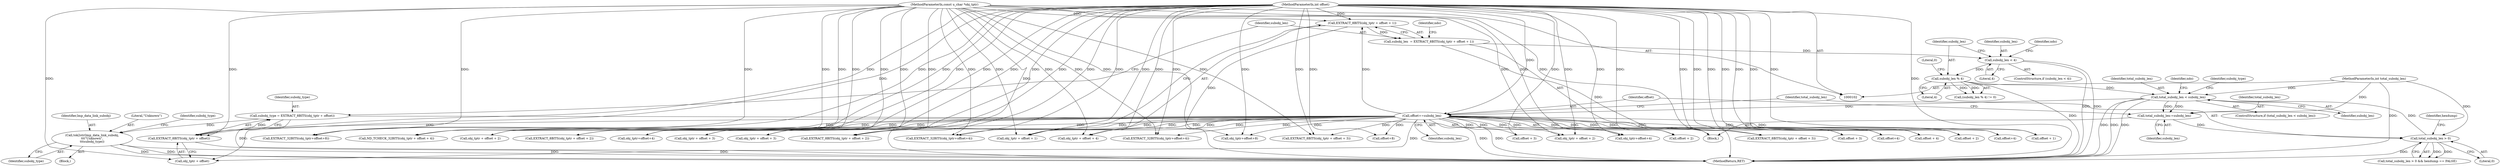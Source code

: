 digraph "0_tcpdump_d97e94223720684c6aa740ff219e0d19426c2220_0@integer" {
"1000124" [label="(Call,subobj_type = EXTRACT_8BITS(obj_tptr + offset))"];
"1000126" [label="(Call,EXTRACT_8BITS(obj_tptr + offset))"];
"1000104" [label="(MethodParameterIn,const u_char *obj_tptr)"];
"1000301" [label="(Call,offset+=subobj_len)"];
"1000174" [label="(Call,total_subobj_len < subobj_len)"];
"1000117" [label="(Call,total_subobj_len > 0)"];
"1000298" [label="(Call,total_subobj_len-=subobj_len)"];
"1000105" [label="(MethodParameterIn,int total_subobj_len)"];
"1000163" [label="(Call,subobj_len % 4)"];
"1000152" [label="(Call,subobj_len < 4)"];
"1000130" [label="(Call,subobj_len  = EXTRACT_8BITS(obj_tptr + offset + 1))"];
"1000132" [label="(Call,EXTRACT_8BITS(obj_tptr + offset + 1))"];
"1000106" [label="(MethodParameterIn,int offset)"];
"1000144" [label="(Call,tok2str(lmp_data_link_subobj,\n\t\t\t\"Unknown\",\n\t\t\tsubobj_type))"];
"1000205" [label="(Call,offset + 2)"];
"1000154" [label="(Literal,4)"];
"1000135" [label="(Call,offset + 1)"];
"1000220" [label="(Call,offset + 3)"];
"1000287" [label="(Call,obj_tptr+offset+4)"];
"1000217" [label="(Call,EXTRACT_8BITS(obj_tptr + offset + 3))"];
"1000261" [label="(Call,EXTRACT_32BITS(obj_tptr+offset+8))"];
"1000175" [label="(Identifier,total_subobj_len)"];
"1000176" [label="(Identifier,subobj_len)"];
"1000117" [label="(Call,total_subobj_len > 0)"];
"1000229" [label="(Call,ND_TCHECK_32BITS(obj_tptr + offset + 4))"];
"1000163" [label="(Call,subobj_len % 4)"];
"1000203" [label="(Call,obj_tptr + offset + 2)"];
"1000196" [label="(Call,EXTRACT_8BITS(obj_tptr + offset + 2))"];
"1000119" [label="(Literal,0)"];
"1000149" [label="(Identifier,subobj_type)"];
"1000302" [label="(Identifier,offset)"];
"1000301" [label="(Call,offset+=subobj_len)"];
"1000224" [label="(Call,obj_tptr + offset + 3)"];
"1000226" [label="(Call,offset + 3)"];
"1000218" [label="(Call,obj_tptr + offset + 3)"];
"1000174" [label="(Call,total_subobj_len < subobj_len)"];
"1000298" [label="(Call,total_subobj_len-=subobj_len)"];
"1000166" [label="(Literal,0)"];
"1000152" [label="(Call,subobj_len < 4)"];
"1000140" [label="(Identifier,ndo)"];
"1000202" [label="(Call,EXTRACT_8BITS(obj_tptr + offset + 2))"];
"1000239" [label="(Call,EXTRACT_32BITS(obj_tptr+offset+4))"];
"1000162" [label="(Call,(subobj_len % 4) != 0)"];
"1000145" [label="(Identifier,lmp_data_link_subobj)"];
"1000262" [label="(Call,obj_tptr+offset+8)"];
"1000240" [label="(Call,obj_tptr+offset+4)"];
"1000180" [label="(Identifier,ndo)"];
"1000299" [label="(Identifier,total_subobj_len)"];
"1000151" [label="(ControlStructure,if (subobj_len < 4))"];
"1000125" [label="(Identifier,subobj_type)"];
"1000131" [label="(Identifier,subobj_len)"];
"1000104" [label="(MethodParameterIn,const u_char *obj_tptr)"];
"1000144" [label="(Call,tok2str(lmp_data_link_subobj,\n\t\t\t\"Unknown\",\n\t\t\tsubobj_type))"];
"1000242" [label="(Call,offset+4)"];
"1000153" [label="(Identifier,subobj_len)"];
"1000143" [label="(Block,)"];
"1000289" [label="(Call,offset+4)"];
"1000116" [label="(Call,total_subobj_len > 0 && hexdump == FALSE)"];
"1000264" [label="(Call,offset+8)"];
"1000232" [label="(Call,offset + 4)"];
"1000173" [label="(ControlStructure,if (total_subobj_len < subobj_len))"];
"1000164" [label="(Identifier,subobj_len)"];
"1000127" [label="(Call,obj_tptr + offset)"];
"1000132" [label="(Call,EXTRACT_8BITS(obj_tptr + offset + 1))"];
"1000118" [label="(Identifier,total_subobj_len)"];
"1000165" [label="(Literal,4)"];
"1000199" [label="(Call,offset + 2)"];
"1000146" [label="(Literal,\"Unknown\")"];
"1000310" [label="(MethodReturn,RET)"];
"1000121" [label="(Identifier,hexdump)"];
"1000106" [label="(MethodParameterIn,int offset)"];
"1000230" [label="(Call,obj_tptr + offset + 4)"];
"1000286" [label="(Call,EXTRACT_32BITS(obj_tptr+offset+4))"];
"1000303" [label="(Identifier,subobj_len)"];
"1000105" [label="(MethodParameterIn,int total_subobj_len)"];
"1000123" [label="(Block,)"];
"1000133" [label="(Call,obj_tptr + offset + 1)"];
"1000184" [label="(Identifier,subobj_type)"];
"1000223" [label="(Call,EXTRACT_8BITS(obj_tptr + offset + 3))"];
"1000158" [label="(Identifier,ndo)"];
"1000124" [label="(Call,subobj_type = EXTRACT_8BITS(obj_tptr + offset))"];
"1000126" [label="(Call,EXTRACT_8BITS(obj_tptr + offset))"];
"1000130" [label="(Call,subobj_len  = EXTRACT_8BITS(obj_tptr + offset + 1))"];
"1000147" [label="(Identifier,subobj_type)"];
"1000197" [label="(Call,obj_tptr + offset + 2)"];
"1000300" [label="(Identifier,subobj_len)"];
"1000124" -> "1000123"  [label="AST: "];
"1000124" -> "1000126"  [label="CFG: "];
"1000125" -> "1000124"  [label="AST: "];
"1000126" -> "1000124"  [label="AST: "];
"1000131" -> "1000124"  [label="CFG: "];
"1000124" -> "1000310"  [label="DDG: "];
"1000126" -> "1000124"  [label="DDG: "];
"1000124" -> "1000144"  [label="DDG: "];
"1000126" -> "1000127"  [label="CFG: "];
"1000127" -> "1000126"  [label="AST: "];
"1000126" -> "1000310"  [label="DDG: "];
"1000104" -> "1000126"  [label="DDG: "];
"1000301" -> "1000126"  [label="DDG: "];
"1000106" -> "1000126"  [label="DDG: "];
"1000104" -> "1000102"  [label="AST: "];
"1000104" -> "1000310"  [label="DDG: "];
"1000104" -> "1000127"  [label="DDG: "];
"1000104" -> "1000132"  [label="DDG: "];
"1000104" -> "1000133"  [label="DDG: "];
"1000104" -> "1000196"  [label="DDG: "];
"1000104" -> "1000197"  [label="DDG: "];
"1000104" -> "1000202"  [label="DDG: "];
"1000104" -> "1000203"  [label="DDG: "];
"1000104" -> "1000217"  [label="DDG: "];
"1000104" -> "1000218"  [label="DDG: "];
"1000104" -> "1000223"  [label="DDG: "];
"1000104" -> "1000224"  [label="DDG: "];
"1000104" -> "1000229"  [label="DDG: "];
"1000104" -> "1000230"  [label="DDG: "];
"1000104" -> "1000239"  [label="DDG: "];
"1000104" -> "1000240"  [label="DDG: "];
"1000104" -> "1000261"  [label="DDG: "];
"1000104" -> "1000262"  [label="DDG: "];
"1000104" -> "1000286"  [label="DDG: "];
"1000104" -> "1000287"  [label="DDG: "];
"1000301" -> "1000123"  [label="AST: "];
"1000301" -> "1000303"  [label="CFG: "];
"1000302" -> "1000301"  [label="AST: "];
"1000303" -> "1000301"  [label="AST: "];
"1000118" -> "1000301"  [label="CFG: "];
"1000301" -> "1000310"  [label="DDG: "];
"1000301" -> "1000310"  [label="DDG: "];
"1000301" -> "1000127"  [label="DDG: "];
"1000301" -> "1000132"  [label="DDG: "];
"1000301" -> "1000133"  [label="DDG: "];
"1000301" -> "1000135"  [label="DDG: "];
"1000301" -> "1000196"  [label="DDG: "];
"1000301" -> "1000197"  [label="DDG: "];
"1000301" -> "1000199"  [label="DDG: "];
"1000301" -> "1000202"  [label="DDG: "];
"1000301" -> "1000203"  [label="DDG: "];
"1000301" -> "1000205"  [label="DDG: "];
"1000301" -> "1000217"  [label="DDG: "];
"1000301" -> "1000218"  [label="DDG: "];
"1000301" -> "1000220"  [label="DDG: "];
"1000301" -> "1000223"  [label="DDG: "];
"1000301" -> "1000224"  [label="DDG: "];
"1000301" -> "1000226"  [label="DDG: "];
"1000301" -> "1000229"  [label="DDG: "];
"1000301" -> "1000230"  [label="DDG: "];
"1000301" -> "1000232"  [label="DDG: "];
"1000301" -> "1000239"  [label="DDG: "];
"1000301" -> "1000240"  [label="DDG: "];
"1000301" -> "1000242"  [label="DDG: "];
"1000301" -> "1000261"  [label="DDG: "];
"1000301" -> "1000262"  [label="DDG: "];
"1000301" -> "1000264"  [label="DDG: "];
"1000301" -> "1000286"  [label="DDG: "];
"1000301" -> "1000287"  [label="DDG: "];
"1000301" -> "1000289"  [label="DDG: "];
"1000174" -> "1000301"  [label="DDG: "];
"1000106" -> "1000301"  [label="DDG: "];
"1000174" -> "1000173"  [label="AST: "];
"1000174" -> "1000176"  [label="CFG: "];
"1000175" -> "1000174"  [label="AST: "];
"1000176" -> "1000174"  [label="AST: "];
"1000180" -> "1000174"  [label="CFG: "];
"1000184" -> "1000174"  [label="CFG: "];
"1000174" -> "1000310"  [label="DDG: "];
"1000174" -> "1000310"  [label="DDG: "];
"1000174" -> "1000310"  [label="DDG: "];
"1000117" -> "1000174"  [label="DDG: "];
"1000105" -> "1000174"  [label="DDG: "];
"1000163" -> "1000174"  [label="DDG: "];
"1000174" -> "1000298"  [label="DDG: "];
"1000174" -> "1000298"  [label="DDG: "];
"1000117" -> "1000116"  [label="AST: "];
"1000117" -> "1000119"  [label="CFG: "];
"1000118" -> "1000117"  [label="AST: "];
"1000119" -> "1000117"  [label="AST: "];
"1000121" -> "1000117"  [label="CFG: "];
"1000116" -> "1000117"  [label="CFG: "];
"1000117" -> "1000310"  [label="DDG: "];
"1000117" -> "1000116"  [label="DDG: "];
"1000117" -> "1000116"  [label="DDG: "];
"1000298" -> "1000117"  [label="DDG: "];
"1000105" -> "1000117"  [label="DDG: "];
"1000298" -> "1000123"  [label="AST: "];
"1000298" -> "1000300"  [label="CFG: "];
"1000299" -> "1000298"  [label="AST: "];
"1000300" -> "1000298"  [label="AST: "];
"1000302" -> "1000298"  [label="CFG: "];
"1000105" -> "1000298"  [label="DDG: "];
"1000105" -> "1000102"  [label="AST: "];
"1000105" -> "1000310"  [label="DDG: "];
"1000163" -> "1000162"  [label="AST: "];
"1000163" -> "1000165"  [label="CFG: "];
"1000164" -> "1000163"  [label="AST: "];
"1000165" -> "1000163"  [label="AST: "];
"1000166" -> "1000163"  [label="CFG: "];
"1000163" -> "1000310"  [label="DDG: "];
"1000163" -> "1000162"  [label="DDG: "];
"1000163" -> "1000162"  [label="DDG: "];
"1000152" -> "1000163"  [label="DDG: "];
"1000152" -> "1000151"  [label="AST: "];
"1000152" -> "1000154"  [label="CFG: "];
"1000153" -> "1000152"  [label="AST: "];
"1000154" -> "1000152"  [label="AST: "];
"1000158" -> "1000152"  [label="CFG: "];
"1000164" -> "1000152"  [label="CFG: "];
"1000152" -> "1000310"  [label="DDG: "];
"1000152" -> "1000310"  [label="DDG: "];
"1000130" -> "1000152"  [label="DDG: "];
"1000130" -> "1000123"  [label="AST: "];
"1000130" -> "1000132"  [label="CFG: "];
"1000131" -> "1000130"  [label="AST: "];
"1000132" -> "1000130"  [label="AST: "];
"1000140" -> "1000130"  [label="CFG: "];
"1000130" -> "1000310"  [label="DDG: "];
"1000132" -> "1000130"  [label="DDG: "];
"1000132" -> "1000133"  [label="CFG: "];
"1000133" -> "1000132"  [label="AST: "];
"1000132" -> "1000310"  [label="DDG: "];
"1000106" -> "1000132"  [label="DDG: "];
"1000106" -> "1000102"  [label="AST: "];
"1000106" -> "1000310"  [label="DDG: "];
"1000106" -> "1000127"  [label="DDG: "];
"1000106" -> "1000133"  [label="DDG: "];
"1000106" -> "1000135"  [label="DDG: "];
"1000106" -> "1000196"  [label="DDG: "];
"1000106" -> "1000197"  [label="DDG: "];
"1000106" -> "1000199"  [label="DDG: "];
"1000106" -> "1000202"  [label="DDG: "];
"1000106" -> "1000203"  [label="DDG: "];
"1000106" -> "1000205"  [label="DDG: "];
"1000106" -> "1000217"  [label="DDG: "];
"1000106" -> "1000218"  [label="DDG: "];
"1000106" -> "1000220"  [label="DDG: "];
"1000106" -> "1000223"  [label="DDG: "];
"1000106" -> "1000224"  [label="DDG: "];
"1000106" -> "1000226"  [label="DDG: "];
"1000106" -> "1000229"  [label="DDG: "];
"1000106" -> "1000230"  [label="DDG: "];
"1000106" -> "1000232"  [label="DDG: "];
"1000106" -> "1000239"  [label="DDG: "];
"1000106" -> "1000240"  [label="DDG: "];
"1000106" -> "1000242"  [label="DDG: "];
"1000106" -> "1000261"  [label="DDG: "];
"1000106" -> "1000262"  [label="DDG: "];
"1000106" -> "1000264"  [label="DDG: "];
"1000106" -> "1000286"  [label="DDG: "];
"1000106" -> "1000287"  [label="DDG: "];
"1000106" -> "1000289"  [label="DDG: "];
"1000144" -> "1000143"  [label="AST: "];
"1000144" -> "1000147"  [label="CFG: "];
"1000145" -> "1000144"  [label="AST: "];
"1000146" -> "1000144"  [label="AST: "];
"1000147" -> "1000144"  [label="AST: "];
"1000149" -> "1000144"  [label="CFG: "];
"1000144" -> "1000310"  [label="DDG: "];
"1000144" -> "1000310"  [label="DDG: "];
"1000144" -> "1000310"  [label="DDG: "];
}
